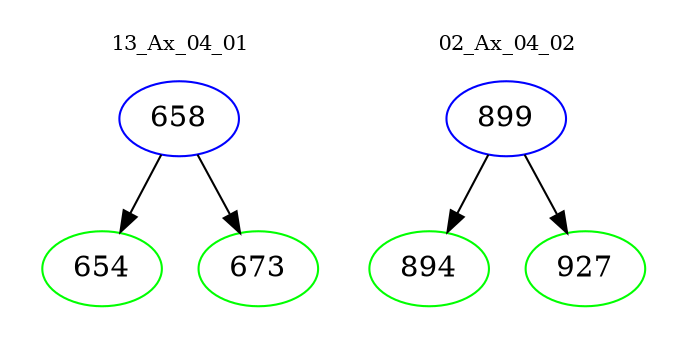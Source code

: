 digraph{
subgraph cluster_0 {
color = white
label = "13_Ax_04_01";
fontsize=10;
T0_658 [label="658", color="blue"]
T0_658 -> T0_654 [color="black"]
T0_654 [label="654", color="green"]
T0_658 -> T0_673 [color="black"]
T0_673 [label="673", color="green"]
}
subgraph cluster_1 {
color = white
label = "02_Ax_04_02";
fontsize=10;
T1_899 [label="899", color="blue"]
T1_899 -> T1_894 [color="black"]
T1_894 [label="894", color="green"]
T1_899 -> T1_927 [color="black"]
T1_927 [label="927", color="green"]
}
}
